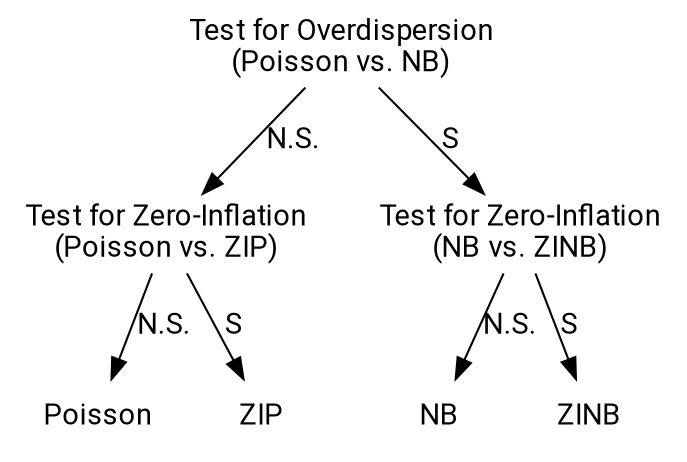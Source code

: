 digraph PerumeanChaney {

graph [layout = dot]

################################
#### Global node attributes ####
################################
node [shape = plaintext,
      color = black,
      fontname = "Roboto"]
edge [fontname = "Roboto"]

node [fillcolor = white]
start [label = "Test for Overdispersion\n(Poisson vs. NB)"]
test_zi_poi [label = "Test for Zero-Inflation\n(Poisson vs. ZIP)"]
test_zi_nb [label = "Test for Zero-Inflation\n(NB vs. ZINB)"]
Poisson
ZIP
NB
ZINB

edge []
start -> test_zi_poi [label = "N.S."]
start -> test_zi_nb  [label = "S"]
test_zi_poi -> Poisson [label = "N.S."]
test_zi_poi -> ZIP [label = "S"]
test_zi_nb -> NB [label = "N.S."]
test_zi_nb -> ZINB [label = "S"]
}
